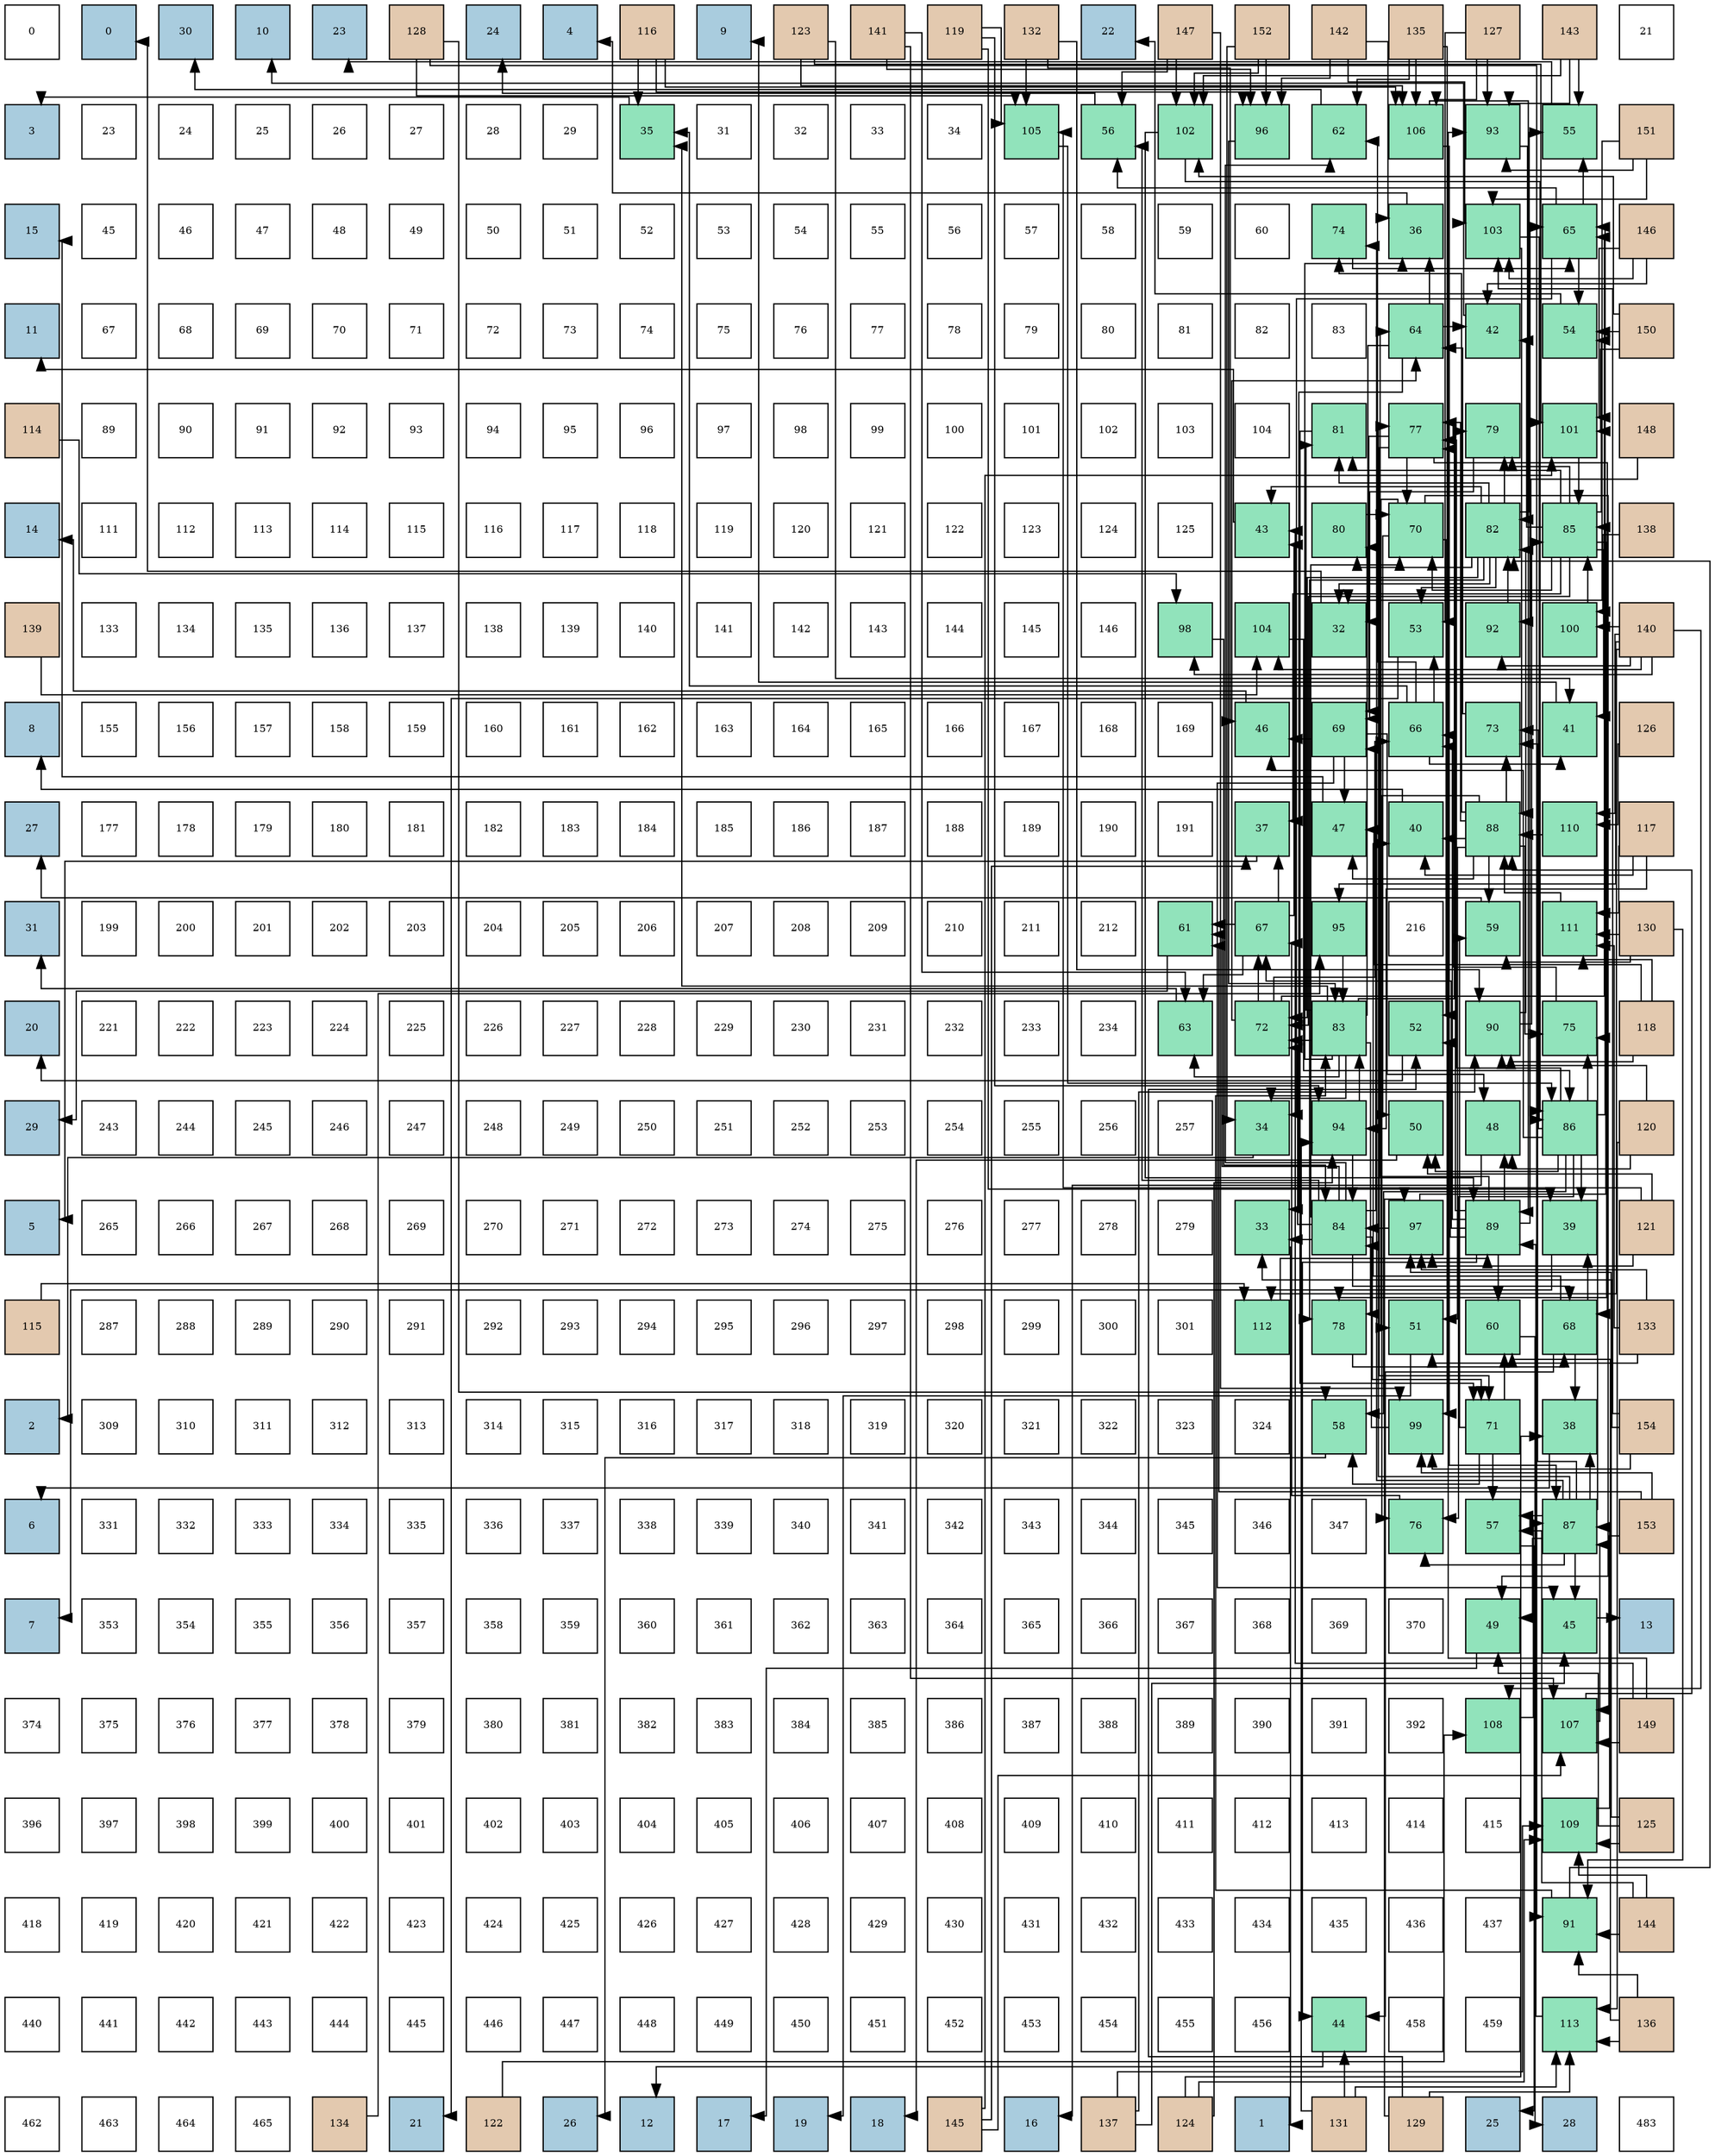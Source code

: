 digraph layout{
 rankdir=TB;
 splines=ortho;
 node [style=filled shape=square fixedsize=true width=0.6];
0[label="0", fontsize=8, fillcolor="#ffffff"];
1[label="0", fontsize=8, fillcolor="#a9ccde"];
2[label="30", fontsize=8, fillcolor="#a9ccde"];
3[label="10", fontsize=8, fillcolor="#a9ccde"];
4[label="23", fontsize=8, fillcolor="#a9ccde"];
5[label="128", fontsize=8, fillcolor="#e3c9af"];
6[label="24", fontsize=8, fillcolor="#a9ccde"];
7[label="4", fontsize=8, fillcolor="#a9ccde"];
8[label="116", fontsize=8, fillcolor="#e3c9af"];
9[label="9", fontsize=8, fillcolor="#a9ccde"];
10[label="123", fontsize=8, fillcolor="#e3c9af"];
11[label="141", fontsize=8, fillcolor="#e3c9af"];
12[label="119", fontsize=8, fillcolor="#e3c9af"];
13[label="132", fontsize=8, fillcolor="#e3c9af"];
14[label="22", fontsize=8, fillcolor="#a9ccde"];
15[label="147", fontsize=8, fillcolor="#e3c9af"];
16[label="152", fontsize=8, fillcolor="#e3c9af"];
17[label="142", fontsize=8, fillcolor="#e3c9af"];
18[label="135", fontsize=8, fillcolor="#e3c9af"];
19[label="127", fontsize=8, fillcolor="#e3c9af"];
20[label="143", fontsize=8, fillcolor="#e3c9af"];
21[label="21", fontsize=8, fillcolor="#ffffff"];
22[label="3", fontsize=8, fillcolor="#a9ccde"];
23[label="23", fontsize=8, fillcolor="#ffffff"];
24[label="24", fontsize=8, fillcolor="#ffffff"];
25[label="25", fontsize=8, fillcolor="#ffffff"];
26[label="26", fontsize=8, fillcolor="#ffffff"];
27[label="27", fontsize=8, fillcolor="#ffffff"];
28[label="28", fontsize=8, fillcolor="#ffffff"];
29[label="29", fontsize=8, fillcolor="#ffffff"];
30[label="35", fontsize=8, fillcolor="#91e3bb"];
31[label="31", fontsize=8, fillcolor="#ffffff"];
32[label="32", fontsize=8, fillcolor="#ffffff"];
33[label="33", fontsize=8, fillcolor="#ffffff"];
34[label="34", fontsize=8, fillcolor="#ffffff"];
35[label="105", fontsize=8, fillcolor="#91e3bb"];
36[label="56", fontsize=8, fillcolor="#91e3bb"];
37[label="102", fontsize=8, fillcolor="#91e3bb"];
38[label="96", fontsize=8, fillcolor="#91e3bb"];
39[label="62", fontsize=8, fillcolor="#91e3bb"];
40[label="106", fontsize=8, fillcolor="#91e3bb"];
41[label="93", fontsize=8, fillcolor="#91e3bb"];
42[label="55", fontsize=8, fillcolor="#91e3bb"];
43[label="151", fontsize=8, fillcolor="#e3c9af"];
44[label="15", fontsize=8, fillcolor="#a9ccde"];
45[label="45", fontsize=8, fillcolor="#ffffff"];
46[label="46", fontsize=8, fillcolor="#ffffff"];
47[label="47", fontsize=8, fillcolor="#ffffff"];
48[label="48", fontsize=8, fillcolor="#ffffff"];
49[label="49", fontsize=8, fillcolor="#ffffff"];
50[label="50", fontsize=8, fillcolor="#ffffff"];
51[label="51", fontsize=8, fillcolor="#ffffff"];
52[label="52", fontsize=8, fillcolor="#ffffff"];
53[label="53", fontsize=8, fillcolor="#ffffff"];
54[label="54", fontsize=8, fillcolor="#ffffff"];
55[label="55", fontsize=8, fillcolor="#ffffff"];
56[label="56", fontsize=8, fillcolor="#ffffff"];
57[label="57", fontsize=8, fillcolor="#ffffff"];
58[label="58", fontsize=8, fillcolor="#ffffff"];
59[label="59", fontsize=8, fillcolor="#ffffff"];
60[label="60", fontsize=8, fillcolor="#ffffff"];
61[label="74", fontsize=8, fillcolor="#91e3bb"];
62[label="36", fontsize=8, fillcolor="#91e3bb"];
63[label="103", fontsize=8, fillcolor="#91e3bb"];
64[label="65", fontsize=8, fillcolor="#91e3bb"];
65[label="146", fontsize=8, fillcolor="#e3c9af"];
66[label="11", fontsize=8, fillcolor="#a9ccde"];
67[label="67", fontsize=8, fillcolor="#ffffff"];
68[label="68", fontsize=8, fillcolor="#ffffff"];
69[label="69", fontsize=8, fillcolor="#ffffff"];
70[label="70", fontsize=8, fillcolor="#ffffff"];
71[label="71", fontsize=8, fillcolor="#ffffff"];
72[label="72", fontsize=8, fillcolor="#ffffff"];
73[label="73", fontsize=8, fillcolor="#ffffff"];
74[label="74", fontsize=8, fillcolor="#ffffff"];
75[label="75", fontsize=8, fillcolor="#ffffff"];
76[label="76", fontsize=8, fillcolor="#ffffff"];
77[label="77", fontsize=8, fillcolor="#ffffff"];
78[label="78", fontsize=8, fillcolor="#ffffff"];
79[label="79", fontsize=8, fillcolor="#ffffff"];
80[label="80", fontsize=8, fillcolor="#ffffff"];
81[label="81", fontsize=8, fillcolor="#ffffff"];
82[label="82", fontsize=8, fillcolor="#ffffff"];
83[label="83", fontsize=8, fillcolor="#ffffff"];
84[label="64", fontsize=8, fillcolor="#91e3bb"];
85[label="42", fontsize=8, fillcolor="#91e3bb"];
86[label="54", fontsize=8, fillcolor="#91e3bb"];
87[label="150", fontsize=8, fillcolor="#e3c9af"];
88[label="114", fontsize=8, fillcolor="#e3c9af"];
89[label="89", fontsize=8, fillcolor="#ffffff"];
90[label="90", fontsize=8, fillcolor="#ffffff"];
91[label="91", fontsize=8, fillcolor="#ffffff"];
92[label="92", fontsize=8, fillcolor="#ffffff"];
93[label="93", fontsize=8, fillcolor="#ffffff"];
94[label="94", fontsize=8, fillcolor="#ffffff"];
95[label="95", fontsize=8, fillcolor="#ffffff"];
96[label="96", fontsize=8, fillcolor="#ffffff"];
97[label="97", fontsize=8, fillcolor="#ffffff"];
98[label="98", fontsize=8, fillcolor="#ffffff"];
99[label="99", fontsize=8, fillcolor="#ffffff"];
100[label="100", fontsize=8, fillcolor="#ffffff"];
101[label="101", fontsize=8, fillcolor="#ffffff"];
102[label="102", fontsize=8, fillcolor="#ffffff"];
103[label="103", fontsize=8, fillcolor="#ffffff"];
104[label="104", fontsize=8, fillcolor="#ffffff"];
105[label="81", fontsize=8, fillcolor="#91e3bb"];
106[label="77", fontsize=8, fillcolor="#91e3bb"];
107[label="79", fontsize=8, fillcolor="#91e3bb"];
108[label="101", fontsize=8, fillcolor="#91e3bb"];
109[label="148", fontsize=8, fillcolor="#e3c9af"];
110[label="14", fontsize=8, fillcolor="#a9ccde"];
111[label="111", fontsize=8, fillcolor="#ffffff"];
112[label="112", fontsize=8, fillcolor="#ffffff"];
113[label="113", fontsize=8, fillcolor="#ffffff"];
114[label="114", fontsize=8, fillcolor="#ffffff"];
115[label="115", fontsize=8, fillcolor="#ffffff"];
116[label="116", fontsize=8, fillcolor="#ffffff"];
117[label="117", fontsize=8, fillcolor="#ffffff"];
118[label="118", fontsize=8, fillcolor="#ffffff"];
119[label="119", fontsize=8, fillcolor="#ffffff"];
120[label="120", fontsize=8, fillcolor="#ffffff"];
121[label="121", fontsize=8, fillcolor="#ffffff"];
122[label="122", fontsize=8, fillcolor="#ffffff"];
123[label="123", fontsize=8, fillcolor="#ffffff"];
124[label="124", fontsize=8, fillcolor="#ffffff"];
125[label="125", fontsize=8, fillcolor="#ffffff"];
126[label="43", fontsize=8, fillcolor="#91e3bb"];
127[label="80", fontsize=8, fillcolor="#91e3bb"];
128[label="70", fontsize=8, fillcolor="#91e3bb"];
129[label="82", fontsize=8, fillcolor="#91e3bb"];
130[label="85", fontsize=8, fillcolor="#91e3bb"];
131[label="138", fontsize=8, fillcolor="#e3c9af"];
132[label="139", fontsize=8, fillcolor="#e3c9af"];
133[label="133", fontsize=8, fillcolor="#ffffff"];
134[label="134", fontsize=8, fillcolor="#ffffff"];
135[label="135", fontsize=8, fillcolor="#ffffff"];
136[label="136", fontsize=8, fillcolor="#ffffff"];
137[label="137", fontsize=8, fillcolor="#ffffff"];
138[label="138", fontsize=8, fillcolor="#ffffff"];
139[label="139", fontsize=8, fillcolor="#ffffff"];
140[label="140", fontsize=8, fillcolor="#ffffff"];
141[label="141", fontsize=8, fillcolor="#ffffff"];
142[label="142", fontsize=8, fillcolor="#ffffff"];
143[label="143", fontsize=8, fillcolor="#ffffff"];
144[label="144", fontsize=8, fillcolor="#ffffff"];
145[label="145", fontsize=8, fillcolor="#ffffff"];
146[label="146", fontsize=8, fillcolor="#ffffff"];
147[label="98", fontsize=8, fillcolor="#91e3bb"];
148[label="104", fontsize=8, fillcolor="#91e3bb"];
149[label="32", fontsize=8, fillcolor="#91e3bb"];
150[label="53", fontsize=8, fillcolor="#91e3bb"];
151[label="92", fontsize=8, fillcolor="#91e3bb"];
152[label="100", fontsize=8, fillcolor="#91e3bb"];
153[label="140", fontsize=8, fillcolor="#e3c9af"];
154[label="8", fontsize=8, fillcolor="#a9ccde"];
155[label="155", fontsize=8, fillcolor="#ffffff"];
156[label="156", fontsize=8, fillcolor="#ffffff"];
157[label="157", fontsize=8, fillcolor="#ffffff"];
158[label="158", fontsize=8, fillcolor="#ffffff"];
159[label="159", fontsize=8, fillcolor="#ffffff"];
160[label="160", fontsize=8, fillcolor="#ffffff"];
161[label="161", fontsize=8, fillcolor="#ffffff"];
162[label="162", fontsize=8, fillcolor="#ffffff"];
163[label="163", fontsize=8, fillcolor="#ffffff"];
164[label="164", fontsize=8, fillcolor="#ffffff"];
165[label="165", fontsize=8, fillcolor="#ffffff"];
166[label="166", fontsize=8, fillcolor="#ffffff"];
167[label="167", fontsize=8, fillcolor="#ffffff"];
168[label="168", fontsize=8, fillcolor="#ffffff"];
169[label="169", fontsize=8, fillcolor="#ffffff"];
170[label="46", fontsize=8, fillcolor="#91e3bb"];
171[label="69", fontsize=8, fillcolor="#91e3bb"];
172[label="66", fontsize=8, fillcolor="#91e3bb"];
173[label="73", fontsize=8, fillcolor="#91e3bb"];
174[label="41", fontsize=8, fillcolor="#91e3bb"];
175[label="126", fontsize=8, fillcolor="#e3c9af"];
176[label="27", fontsize=8, fillcolor="#a9ccde"];
177[label="177", fontsize=8, fillcolor="#ffffff"];
178[label="178", fontsize=8, fillcolor="#ffffff"];
179[label="179", fontsize=8, fillcolor="#ffffff"];
180[label="180", fontsize=8, fillcolor="#ffffff"];
181[label="181", fontsize=8, fillcolor="#ffffff"];
182[label="182", fontsize=8, fillcolor="#ffffff"];
183[label="183", fontsize=8, fillcolor="#ffffff"];
184[label="184", fontsize=8, fillcolor="#ffffff"];
185[label="185", fontsize=8, fillcolor="#ffffff"];
186[label="186", fontsize=8, fillcolor="#ffffff"];
187[label="187", fontsize=8, fillcolor="#ffffff"];
188[label="188", fontsize=8, fillcolor="#ffffff"];
189[label="189", fontsize=8, fillcolor="#ffffff"];
190[label="190", fontsize=8, fillcolor="#ffffff"];
191[label="191", fontsize=8, fillcolor="#ffffff"];
192[label="37", fontsize=8, fillcolor="#91e3bb"];
193[label="47", fontsize=8, fillcolor="#91e3bb"];
194[label="40", fontsize=8, fillcolor="#91e3bb"];
195[label="88", fontsize=8, fillcolor="#91e3bb"];
196[label="110", fontsize=8, fillcolor="#91e3bb"];
197[label="117", fontsize=8, fillcolor="#e3c9af"];
198[label="31", fontsize=8, fillcolor="#a9ccde"];
199[label="199", fontsize=8, fillcolor="#ffffff"];
200[label="200", fontsize=8, fillcolor="#ffffff"];
201[label="201", fontsize=8, fillcolor="#ffffff"];
202[label="202", fontsize=8, fillcolor="#ffffff"];
203[label="203", fontsize=8, fillcolor="#ffffff"];
204[label="204", fontsize=8, fillcolor="#ffffff"];
205[label="205", fontsize=8, fillcolor="#ffffff"];
206[label="206", fontsize=8, fillcolor="#ffffff"];
207[label="207", fontsize=8, fillcolor="#ffffff"];
208[label="208", fontsize=8, fillcolor="#ffffff"];
209[label="209", fontsize=8, fillcolor="#ffffff"];
210[label="210", fontsize=8, fillcolor="#ffffff"];
211[label="211", fontsize=8, fillcolor="#ffffff"];
212[label="212", fontsize=8, fillcolor="#ffffff"];
213[label="61", fontsize=8, fillcolor="#91e3bb"];
214[label="67", fontsize=8, fillcolor="#91e3bb"];
215[label="95", fontsize=8, fillcolor="#91e3bb"];
216[label="216", fontsize=8, fillcolor="#ffffff"];
217[label="59", fontsize=8, fillcolor="#91e3bb"];
218[label="111", fontsize=8, fillcolor="#91e3bb"];
219[label="130", fontsize=8, fillcolor="#e3c9af"];
220[label="20", fontsize=8, fillcolor="#a9ccde"];
221[label="221", fontsize=8, fillcolor="#ffffff"];
222[label="222", fontsize=8, fillcolor="#ffffff"];
223[label="223", fontsize=8, fillcolor="#ffffff"];
224[label="224", fontsize=8, fillcolor="#ffffff"];
225[label="225", fontsize=8, fillcolor="#ffffff"];
226[label="226", fontsize=8, fillcolor="#ffffff"];
227[label="227", fontsize=8, fillcolor="#ffffff"];
228[label="228", fontsize=8, fillcolor="#ffffff"];
229[label="229", fontsize=8, fillcolor="#ffffff"];
230[label="230", fontsize=8, fillcolor="#ffffff"];
231[label="231", fontsize=8, fillcolor="#ffffff"];
232[label="232", fontsize=8, fillcolor="#ffffff"];
233[label="233", fontsize=8, fillcolor="#ffffff"];
234[label="234", fontsize=8, fillcolor="#ffffff"];
235[label="63", fontsize=8, fillcolor="#91e3bb"];
236[label="72", fontsize=8, fillcolor="#91e3bb"];
237[label="83", fontsize=8, fillcolor="#91e3bb"];
238[label="52", fontsize=8, fillcolor="#91e3bb"];
239[label="90", fontsize=8, fillcolor="#91e3bb"];
240[label="75", fontsize=8, fillcolor="#91e3bb"];
241[label="118", fontsize=8, fillcolor="#e3c9af"];
242[label="29", fontsize=8, fillcolor="#a9ccde"];
243[label="243", fontsize=8, fillcolor="#ffffff"];
244[label="244", fontsize=8, fillcolor="#ffffff"];
245[label="245", fontsize=8, fillcolor="#ffffff"];
246[label="246", fontsize=8, fillcolor="#ffffff"];
247[label="247", fontsize=8, fillcolor="#ffffff"];
248[label="248", fontsize=8, fillcolor="#ffffff"];
249[label="249", fontsize=8, fillcolor="#ffffff"];
250[label="250", fontsize=8, fillcolor="#ffffff"];
251[label="251", fontsize=8, fillcolor="#ffffff"];
252[label="252", fontsize=8, fillcolor="#ffffff"];
253[label="253", fontsize=8, fillcolor="#ffffff"];
254[label="254", fontsize=8, fillcolor="#ffffff"];
255[label="255", fontsize=8, fillcolor="#ffffff"];
256[label="256", fontsize=8, fillcolor="#ffffff"];
257[label="257", fontsize=8, fillcolor="#ffffff"];
258[label="34", fontsize=8, fillcolor="#91e3bb"];
259[label="94", fontsize=8, fillcolor="#91e3bb"];
260[label="50", fontsize=8, fillcolor="#91e3bb"];
261[label="48", fontsize=8, fillcolor="#91e3bb"];
262[label="86", fontsize=8, fillcolor="#91e3bb"];
263[label="120", fontsize=8, fillcolor="#e3c9af"];
264[label="5", fontsize=8, fillcolor="#a9ccde"];
265[label="265", fontsize=8, fillcolor="#ffffff"];
266[label="266", fontsize=8, fillcolor="#ffffff"];
267[label="267", fontsize=8, fillcolor="#ffffff"];
268[label="268", fontsize=8, fillcolor="#ffffff"];
269[label="269", fontsize=8, fillcolor="#ffffff"];
270[label="270", fontsize=8, fillcolor="#ffffff"];
271[label="271", fontsize=8, fillcolor="#ffffff"];
272[label="272", fontsize=8, fillcolor="#ffffff"];
273[label="273", fontsize=8, fillcolor="#ffffff"];
274[label="274", fontsize=8, fillcolor="#ffffff"];
275[label="275", fontsize=8, fillcolor="#ffffff"];
276[label="276", fontsize=8, fillcolor="#ffffff"];
277[label="277", fontsize=8, fillcolor="#ffffff"];
278[label="278", fontsize=8, fillcolor="#ffffff"];
279[label="279", fontsize=8, fillcolor="#ffffff"];
280[label="33", fontsize=8, fillcolor="#91e3bb"];
281[label="84", fontsize=8, fillcolor="#91e3bb"];
282[label="97", fontsize=8, fillcolor="#91e3bb"];
283[label="89", fontsize=8, fillcolor="#91e3bb"];
284[label="39", fontsize=8, fillcolor="#91e3bb"];
285[label="121", fontsize=8, fillcolor="#e3c9af"];
286[label="115", fontsize=8, fillcolor="#e3c9af"];
287[label="287", fontsize=8, fillcolor="#ffffff"];
288[label="288", fontsize=8, fillcolor="#ffffff"];
289[label="289", fontsize=8, fillcolor="#ffffff"];
290[label="290", fontsize=8, fillcolor="#ffffff"];
291[label="291", fontsize=8, fillcolor="#ffffff"];
292[label="292", fontsize=8, fillcolor="#ffffff"];
293[label="293", fontsize=8, fillcolor="#ffffff"];
294[label="294", fontsize=8, fillcolor="#ffffff"];
295[label="295", fontsize=8, fillcolor="#ffffff"];
296[label="296", fontsize=8, fillcolor="#ffffff"];
297[label="297", fontsize=8, fillcolor="#ffffff"];
298[label="298", fontsize=8, fillcolor="#ffffff"];
299[label="299", fontsize=8, fillcolor="#ffffff"];
300[label="300", fontsize=8, fillcolor="#ffffff"];
301[label="301", fontsize=8, fillcolor="#ffffff"];
302[label="112", fontsize=8, fillcolor="#91e3bb"];
303[label="78", fontsize=8, fillcolor="#91e3bb"];
304[label="51", fontsize=8, fillcolor="#91e3bb"];
305[label="60", fontsize=8, fillcolor="#91e3bb"];
306[label="68", fontsize=8, fillcolor="#91e3bb"];
307[label="133", fontsize=8, fillcolor="#e3c9af"];
308[label="2", fontsize=8, fillcolor="#a9ccde"];
309[label="309", fontsize=8, fillcolor="#ffffff"];
310[label="310", fontsize=8, fillcolor="#ffffff"];
311[label="311", fontsize=8, fillcolor="#ffffff"];
312[label="312", fontsize=8, fillcolor="#ffffff"];
313[label="313", fontsize=8, fillcolor="#ffffff"];
314[label="314", fontsize=8, fillcolor="#ffffff"];
315[label="315", fontsize=8, fillcolor="#ffffff"];
316[label="316", fontsize=8, fillcolor="#ffffff"];
317[label="317", fontsize=8, fillcolor="#ffffff"];
318[label="318", fontsize=8, fillcolor="#ffffff"];
319[label="319", fontsize=8, fillcolor="#ffffff"];
320[label="320", fontsize=8, fillcolor="#ffffff"];
321[label="321", fontsize=8, fillcolor="#ffffff"];
322[label="322", fontsize=8, fillcolor="#ffffff"];
323[label="323", fontsize=8, fillcolor="#ffffff"];
324[label="324", fontsize=8, fillcolor="#ffffff"];
325[label="58", fontsize=8, fillcolor="#91e3bb"];
326[label="99", fontsize=8, fillcolor="#91e3bb"];
327[label="71", fontsize=8, fillcolor="#91e3bb"];
328[label="38", fontsize=8, fillcolor="#91e3bb"];
329[label="154", fontsize=8, fillcolor="#e3c9af"];
330[label="6", fontsize=8, fillcolor="#a9ccde"];
331[label="331", fontsize=8, fillcolor="#ffffff"];
332[label="332", fontsize=8, fillcolor="#ffffff"];
333[label="333", fontsize=8, fillcolor="#ffffff"];
334[label="334", fontsize=8, fillcolor="#ffffff"];
335[label="335", fontsize=8, fillcolor="#ffffff"];
336[label="336", fontsize=8, fillcolor="#ffffff"];
337[label="337", fontsize=8, fillcolor="#ffffff"];
338[label="338", fontsize=8, fillcolor="#ffffff"];
339[label="339", fontsize=8, fillcolor="#ffffff"];
340[label="340", fontsize=8, fillcolor="#ffffff"];
341[label="341", fontsize=8, fillcolor="#ffffff"];
342[label="342", fontsize=8, fillcolor="#ffffff"];
343[label="343", fontsize=8, fillcolor="#ffffff"];
344[label="344", fontsize=8, fillcolor="#ffffff"];
345[label="345", fontsize=8, fillcolor="#ffffff"];
346[label="346", fontsize=8, fillcolor="#ffffff"];
347[label="347", fontsize=8, fillcolor="#ffffff"];
348[label="76", fontsize=8, fillcolor="#91e3bb"];
349[label="57", fontsize=8, fillcolor="#91e3bb"];
350[label="87", fontsize=8, fillcolor="#91e3bb"];
351[label="153", fontsize=8, fillcolor="#e3c9af"];
352[label="7", fontsize=8, fillcolor="#a9ccde"];
353[label="353", fontsize=8, fillcolor="#ffffff"];
354[label="354", fontsize=8, fillcolor="#ffffff"];
355[label="355", fontsize=8, fillcolor="#ffffff"];
356[label="356", fontsize=8, fillcolor="#ffffff"];
357[label="357", fontsize=8, fillcolor="#ffffff"];
358[label="358", fontsize=8, fillcolor="#ffffff"];
359[label="359", fontsize=8, fillcolor="#ffffff"];
360[label="360", fontsize=8, fillcolor="#ffffff"];
361[label="361", fontsize=8, fillcolor="#ffffff"];
362[label="362", fontsize=8, fillcolor="#ffffff"];
363[label="363", fontsize=8, fillcolor="#ffffff"];
364[label="364", fontsize=8, fillcolor="#ffffff"];
365[label="365", fontsize=8, fillcolor="#ffffff"];
366[label="366", fontsize=8, fillcolor="#ffffff"];
367[label="367", fontsize=8, fillcolor="#ffffff"];
368[label="368", fontsize=8, fillcolor="#ffffff"];
369[label="369", fontsize=8, fillcolor="#ffffff"];
370[label="370", fontsize=8, fillcolor="#ffffff"];
371[label="49", fontsize=8, fillcolor="#91e3bb"];
372[label="45", fontsize=8, fillcolor="#91e3bb"];
373[label="13", fontsize=8, fillcolor="#a9ccde"];
374[label="374", fontsize=8, fillcolor="#ffffff"];
375[label="375", fontsize=8, fillcolor="#ffffff"];
376[label="376", fontsize=8, fillcolor="#ffffff"];
377[label="377", fontsize=8, fillcolor="#ffffff"];
378[label="378", fontsize=8, fillcolor="#ffffff"];
379[label="379", fontsize=8, fillcolor="#ffffff"];
380[label="380", fontsize=8, fillcolor="#ffffff"];
381[label="381", fontsize=8, fillcolor="#ffffff"];
382[label="382", fontsize=8, fillcolor="#ffffff"];
383[label="383", fontsize=8, fillcolor="#ffffff"];
384[label="384", fontsize=8, fillcolor="#ffffff"];
385[label="385", fontsize=8, fillcolor="#ffffff"];
386[label="386", fontsize=8, fillcolor="#ffffff"];
387[label="387", fontsize=8, fillcolor="#ffffff"];
388[label="388", fontsize=8, fillcolor="#ffffff"];
389[label="389", fontsize=8, fillcolor="#ffffff"];
390[label="390", fontsize=8, fillcolor="#ffffff"];
391[label="391", fontsize=8, fillcolor="#ffffff"];
392[label="392", fontsize=8, fillcolor="#ffffff"];
393[label="108", fontsize=8, fillcolor="#91e3bb"];
394[label="107", fontsize=8, fillcolor="#91e3bb"];
395[label="149", fontsize=8, fillcolor="#e3c9af"];
396[label="396", fontsize=8, fillcolor="#ffffff"];
397[label="397", fontsize=8, fillcolor="#ffffff"];
398[label="398", fontsize=8, fillcolor="#ffffff"];
399[label="399", fontsize=8, fillcolor="#ffffff"];
400[label="400", fontsize=8, fillcolor="#ffffff"];
401[label="401", fontsize=8, fillcolor="#ffffff"];
402[label="402", fontsize=8, fillcolor="#ffffff"];
403[label="403", fontsize=8, fillcolor="#ffffff"];
404[label="404", fontsize=8, fillcolor="#ffffff"];
405[label="405", fontsize=8, fillcolor="#ffffff"];
406[label="406", fontsize=8, fillcolor="#ffffff"];
407[label="407", fontsize=8, fillcolor="#ffffff"];
408[label="408", fontsize=8, fillcolor="#ffffff"];
409[label="409", fontsize=8, fillcolor="#ffffff"];
410[label="410", fontsize=8, fillcolor="#ffffff"];
411[label="411", fontsize=8, fillcolor="#ffffff"];
412[label="412", fontsize=8, fillcolor="#ffffff"];
413[label="413", fontsize=8, fillcolor="#ffffff"];
414[label="414", fontsize=8, fillcolor="#ffffff"];
415[label="415", fontsize=8, fillcolor="#ffffff"];
416[label="109", fontsize=8, fillcolor="#91e3bb"];
417[label="125", fontsize=8, fillcolor="#e3c9af"];
418[label="418", fontsize=8, fillcolor="#ffffff"];
419[label="419", fontsize=8, fillcolor="#ffffff"];
420[label="420", fontsize=8, fillcolor="#ffffff"];
421[label="421", fontsize=8, fillcolor="#ffffff"];
422[label="422", fontsize=8, fillcolor="#ffffff"];
423[label="423", fontsize=8, fillcolor="#ffffff"];
424[label="424", fontsize=8, fillcolor="#ffffff"];
425[label="425", fontsize=8, fillcolor="#ffffff"];
426[label="426", fontsize=8, fillcolor="#ffffff"];
427[label="427", fontsize=8, fillcolor="#ffffff"];
428[label="428", fontsize=8, fillcolor="#ffffff"];
429[label="429", fontsize=8, fillcolor="#ffffff"];
430[label="430", fontsize=8, fillcolor="#ffffff"];
431[label="431", fontsize=8, fillcolor="#ffffff"];
432[label="432", fontsize=8, fillcolor="#ffffff"];
433[label="433", fontsize=8, fillcolor="#ffffff"];
434[label="434", fontsize=8, fillcolor="#ffffff"];
435[label="435", fontsize=8, fillcolor="#ffffff"];
436[label="436", fontsize=8, fillcolor="#ffffff"];
437[label="437", fontsize=8, fillcolor="#ffffff"];
438[label="91", fontsize=8, fillcolor="#91e3bb"];
439[label="144", fontsize=8, fillcolor="#e3c9af"];
440[label="440", fontsize=8, fillcolor="#ffffff"];
441[label="441", fontsize=8, fillcolor="#ffffff"];
442[label="442", fontsize=8, fillcolor="#ffffff"];
443[label="443", fontsize=8, fillcolor="#ffffff"];
444[label="444", fontsize=8, fillcolor="#ffffff"];
445[label="445", fontsize=8, fillcolor="#ffffff"];
446[label="446", fontsize=8, fillcolor="#ffffff"];
447[label="447", fontsize=8, fillcolor="#ffffff"];
448[label="448", fontsize=8, fillcolor="#ffffff"];
449[label="449", fontsize=8, fillcolor="#ffffff"];
450[label="450", fontsize=8, fillcolor="#ffffff"];
451[label="451", fontsize=8, fillcolor="#ffffff"];
452[label="452", fontsize=8, fillcolor="#ffffff"];
453[label="453", fontsize=8, fillcolor="#ffffff"];
454[label="454", fontsize=8, fillcolor="#ffffff"];
455[label="455", fontsize=8, fillcolor="#ffffff"];
456[label="456", fontsize=8, fillcolor="#ffffff"];
457[label="44", fontsize=8, fillcolor="#91e3bb"];
458[label="458", fontsize=8, fillcolor="#ffffff"];
459[label="459", fontsize=8, fillcolor="#ffffff"];
460[label="113", fontsize=8, fillcolor="#91e3bb"];
461[label="136", fontsize=8, fillcolor="#e3c9af"];
462[label="462", fontsize=8, fillcolor="#ffffff"];
463[label="463", fontsize=8, fillcolor="#ffffff"];
464[label="464", fontsize=8, fillcolor="#ffffff"];
465[label="465", fontsize=8, fillcolor="#ffffff"];
466[label="134", fontsize=8, fillcolor="#e3c9af"];
467[label="21", fontsize=8, fillcolor="#a9ccde"];
468[label="122", fontsize=8, fillcolor="#e3c9af"];
469[label="26", fontsize=8, fillcolor="#a9ccde"];
470[label="12", fontsize=8, fillcolor="#a9ccde"];
471[label="17", fontsize=8, fillcolor="#a9ccde"];
472[label="19", fontsize=8, fillcolor="#a9ccde"];
473[label="18", fontsize=8, fillcolor="#a9ccde"];
474[label="145", fontsize=8, fillcolor="#e3c9af"];
475[label="16", fontsize=8, fillcolor="#a9ccde"];
476[label="137", fontsize=8, fillcolor="#e3c9af"];
477[label="124", fontsize=8, fillcolor="#e3c9af"];
478[label="1", fontsize=8, fillcolor="#a9ccde"];
479[label="131", fontsize=8, fillcolor="#e3c9af"];
480[label="129", fontsize=8, fillcolor="#e3c9af"];
481[label="25", fontsize=8, fillcolor="#a9ccde"];
482[label="28", fontsize=8, fillcolor="#a9ccde"];
483[label="483", fontsize=8, fillcolor="#ffffff"];
edge [constraint=false, style=vis];149 -> 1;
280 -> 478;
258 -> 308;
30 -> 22;
62 -> 7;
192 -> 264;
328 -> 330;
284 -> 352;
194 -> 154;
174 -> 9;
85 -> 3;
126 -> 66;
457 -> 470;
372 -> 373;
170 -> 110;
193 -> 44;
261 -> 475;
371 -> 471;
260 -> 473;
304 -> 472;
238 -> 220;
150 -> 467;
86 -> 14;
42 -> 4;
36 -> 6;
349 -> 481;
325 -> 469;
217 -> 176;
305 -> 482;
213 -> 242;
39 -> 2;
235 -> 198;
84 -> 149;
84 -> 280;
84 -> 62;
84 -> 85;
64 -> 258;
64 -> 86;
64 -> 42;
64 -> 36;
172 -> 30;
172 -> 174;
172 -> 150;
172 -> 39;
214 -> 192;
214 -> 126;
214 -> 213;
214 -> 235;
306 -> 328;
306 -> 284;
306 -> 194;
306 -> 457;
171 -> 372;
171 -> 170;
171 -> 193;
171 -> 261;
128 -> 371;
128 -> 260;
128 -> 304;
128 -> 238;
327 -> 349;
327 -> 325;
327 -> 217;
327 -> 305;
236 -> 84;
236 -> 64;
236 -> 172;
236 -> 214;
173 -> 84;
61 -> 64;
240 -> 172;
348 -> 214;
106 -> 306;
106 -> 171;
106 -> 128;
106 -> 327;
303 -> 306;
107 -> 171;
127 -> 128;
105 -> 327;
129 -> 149;
129 -> 126;
129 -> 150;
129 -> 42;
129 -> 236;
129 -> 303;
129 -> 107;
129 -> 127;
129 -> 105;
237 -> 258;
237 -> 30;
237 -> 62;
237 -> 235;
237 -> 236;
237 -> 303;
237 -> 107;
237 -> 127;
237 -> 105;
281 -> 280;
281 -> 36;
281 -> 213;
281 -> 39;
281 -> 306;
281 -> 171;
281 -> 128;
281 -> 327;
281 -> 236;
130 -> 192;
130 -> 174;
130 -> 85;
130 -> 86;
130 -> 128;
130 -> 236;
130 -> 303;
130 -> 107;
130 -> 105;
262 -> 284;
262 -> 170;
262 -> 260;
262 -> 325;
262 -> 64;
262 -> 173;
262 -> 240;
262 -> 348;
262 -> 106;
350 -> 328;
350 -> 372;
350 -> 371;
350 -> 349;
350 -> 173;
350 -> 61;
350 -> 240;
350 -> 348;
350 -> 106;
195 -> 194;
195 -> 193;
195 -> 304;
195 -> 217;
195 -> 173;
195 -> 61;
195 -> 240;
195 -> 348;
195 -> 106;
283 -> 457;
283 -> 261;
283 -> 238;
283 -> 305;
283 -> 84;
283 -> 64;
283 -> 172;
283 -> 214;
283 -> 106;
239 -> 129;
239 -> 130;
438 -> 129;
438 -> 237;
151 -> 129;
41 -> 129;
259 -> 237;
259 -> 281;
215 -> 237;
38 -> 237;
282 -> 281;
282 -> 130;
147 -> 281;
326 -> 281;
152 -> 130;
108 -> 130;
37 -> 262;
37 -> 283;
63 -> 262;
63 -> 195;
148 -> 262;
35 -> 262;
40 -> 350;
40 -> 283;
394 -> 350;
394 -> 195;
393 -> 350;
416 -> 350;
196 -> 195;
218 -> 195;
302 -> 283;
460 -> 283;
88 -> 147;
286 -> 302;
8 -> 30;
8 -> 38;
8 -> 40;
197 -> 194;
197 -> 259;
197 -> 218;
241 -> 193;
241 -> 239;
241 -> 218;
12 -> 284;
12 -> 259;
12 -> 35;
263 -> 261;
263 -> 239;
263 -> 460;
285 -> 260;
285 -> 282;
285 -> 35;
468 -> 393;
10 -> 174;
10 -> 108;
10 -> 40;
477 -> 328;
477 -> 259;
477 -> 416;
417 -> 371;
417 -> 282;
417 -> 416;
175 -> 196;
19 -> 150;
19 -> 41;
19 -> 40;
5 -> 325;
5 -> 438;
5 -> 35;
480 -> 238;
480 -> 282;
480 -> 460;
219 -> 217;
219 -> 438;
219 -> 218;
479 -> 457;
479 -> 259;
479 -> 460;
13 -> 170;
13 -> 239;
13 -> 35;
307 -> 304;
307 -> 282;
307 -> 218;
466 -> 215;
18 -> 39;
18 -> 326;
18 -> 40;
461 -> 305;
461 -> 438;
461 -> 460;
476 -> 372;
476 -> 239;
476 -> 416;
131 -> 152;
132 -> 148;
153 -> 151;
153 -> 215;
153 -> 147;
153 -> 152;
153 -> 148;
153 -> 393;
153 -> 196;
153 -> 302;
11 -> 235;
11 -> 38;
11 -> 394;
17 -> 62;
17 -> 38;
17 -> 63;
20 -> 42;
20 -> 41;
20 -> 37;
439 -> 349;
439 -> 438;
439 -> 416;
474 -> 192;
474 -> 108;
474 -> 394;
65 -> 85;
65 -> 108;
65 -> 63;
15 -> 36;
15 -> 326;
15 -> 37;
109 -> 151;
395 -> 126;
395 -> 41;
395 -> 394;
87 -> 86;
87 -> 108;
87 -> 37;
43 -> 149;
43 -> 41;
43 -> 63;
16 -> 258;
16 -> 38;
16 -> 37;
351 -> 213;
351 -> 326;
351 -> 394;
329 -> 280;
329 -> 326;
329 -> 63;
edge [constraint=true, style=invis];
0 -> 22 -> 44 -> 66 -> 88 -> 110 -> 132 -> 154 -> 176 -> 198 -> 220 -> 242 -> 264 -> 286 -> 308 -> 330 -> 352 -> 374 -> 396 -> 418 -> 440 -> 462;
1 -> 23 -> 45 -> 67 -> 89 -> 111 -> 133 -> 155 -> 177 -> 199 -> 221 -> 243 -> 265 -> 287 -> 309 -> 331 -> 353 -> 375 -> 397 -> 419 -> 441 -> 463;
2 -> 24 -> 46 -> 68 -> 90 -> 112 -> 134 -> 156 -> 178 -> 200 -> 222 -> 244 -> 266 -> 288 -> 310 -> 332 -> 354 -> 376 -> 398 -> 420 -> 442 -> 464;
3 -> 25 -> 47 -> 69 -> 91 -> 113 -> 135 -> 157 -> 179 -> 201 -> 223 -> 245 -> 267 -> 289 -> 311 -> 333 -> 355 -> 377 -> 399 -> 421 -> 443 -> 465;
4 -> 26 -> 48 -> 70 -> 92 -> 114 -> 136 -> 158 -> 180 -> 202 -> 224 -> 246 -> 268 -> 290 -> 312 -> 334 -> 356 -> 378 -> 400 -> 422 -> 444 -> 466;
5 -> 27 -> 49 -> 71 -> 93 -> 115 -> 137 -> 159 -> 181 -> 203 -> 225 -> 247 -> 269 -> 291 -> 313 -> 335 -> 357 -> 379 -> 401 -> 423 -> 445 -> 467;
6 -> 28 -> 50 -> 72 -> 94 -> 116 -> 138 -> 160 -> 182 -> 204 -> 226 -> 248 -> 270 -> 292 -> 314 -> 336 -> 358 -> 380 -> 402 -> 424 -> 446 -> 468;
7 -> 29 -> 51 -> 73 -> 95 -> 117 -> 139 -> 161 -> 183 -> 205 -> 227 -> 249 -> 271 -> 293 -> 315 -> 337 -> 359 -> 381 -> 403 -> 425 -> 447 -> 469;
8 -> 30 -> 52 -> 74 -> 96 -> 118 -> 140 -> 162 -> 184 -> 206 -> 228 -> 250 -> 272 -> 294 -> 316 -> 338 -> 360 -> 382 -> 404 -> 426 -> 448 -> 470;
9 -> 31 -> 53 -> 75 -> 97 -> 119 -> 141 -> 163 -> 185 -> 207 -> 229 -> 251 -> 273 -> 295 -> 317 -> 339 -> 361 -> 383 -> 405 -> 427 -> 449 -> 471;
10 -> 32 -> 54 -> 76 -> 98 -> 120 -> 142 -> 164 -> 186 -> 208 -> 230 -> 252 -> 274 -> 296 -> 318 -> 340 -> 362 -> 384 -> 406 -> 428 -> 450 -> 472;
11 -> 33 -> 55 -> 77 -> 99 -> 121 -> 143 -> 165 -> 187 -> 209 -> 231 -> 253 -> 275 -> 297 -> 319 -> 341 -> 363 -> 385 -> 407 -> 429 -> 451 -> 473;
12 -> 34 -> 56 -> 78 -> 100 -> 122 -> 144 -> 166 -> 188 -> 210 -> 232 -> 254 -> 276 -> 298 -> 320 -> 342 -> 364 -> 386 -> 408 -> 430 -> 452 -> 474;
13 -> 35 -> 57 -> 79 -> 101 -> 123 -> 145 -> 167 -> 189 -> 211 -> 233 -> 255 -> 277 -> 299 -> 321 -> 343 -> 365 -> 387 -> 409 -> 431 -> 453 -> 475;
14 -> 36 -> 58 -> 80 -> 102 -> 124 -> 146 -> 168 -> 190 -> 212 -> 234 -> 256 -> 278 -> 300 -> 322 -> 344 -> 366 -> 388 -> 410 -> 432 -> 454 -> 476;
15 -> 37 -> 59 -> 81 -> 103 -> 125 -> 147 -> 169 -> 191 -> 213 -> 235 -> 257 -> 279 -> 301 -> 323 -> 345 -> 367 -> 389 -> 411 -> 433 -> 455 -> 477;
16 -> 38 -> 60 -> 82 -> 104 -> 126 -> 148 -> 170 -> 192 -> 214 -> 236 -> 258 -> 280 -> 302 -> 324 -> 346 -> 368 -> 390 -> 412 -> 434 -> 456 -> 478;
17 -> 39 -> 61 -> 83 -> 105 -> 127 -> 149 -> 171 -> 193 -> 215 -> 237 -> 259 -> 281 -> 303 -> 325 -> 347 -> 369 -> 391 -> 413 -> 435 -> 457 -> 479;
18 -> 40 -> 62 -> 84 -> 106 -> 128 -> 150 -> 172 -> 194 -> 216 -> 238 -> 260 -> 282 -> 304 -> 326 -> 348 -> 370 -> 392 -> 414 -> 436 -> 458 -> 480;
19 -> 41 -> 63 -> 85 -> 107 -> 129 -> 151 -> 173 -> 195 -> 217 -> 239 -> 261 -> 283 -> 305 -> 327 -> 349 -> 371 -> 393 -> 415 -> 437 -> 459 -> 481;
20 -> 42 -> 64 -> 86 -> 108 -> 130 -> 152 -> 174 -> 196 -> 218 -> 240 -> 262 -> 284 -> 306 -> 328 -> 350 -> 372 -> 394 -> 416 -> 438 -> 460 -> 482;
21 -> 43 -> 65 -> 87 -> 109 -> 131 -> 153 -> 175 -> 197 -> 219 -> 241 -> 263 -> 285 -> 307 -> 329 -> 351 -> 373 -> 395 -> 417 -> 439 -> 461 -> 483;
rank = same {0 -> 1 -> 2 -> 3 -> 4 -> 5 -> 6 -> 7 -> 8 -> 9 -> 10 -> 11 -> 12 -> 13 -> 14 -> 15 -> 16 -> 17 -> 18 -> 19 -> 20 -> 21};
rank = same {22 -> 23 -> 24 -> 25 -> 26 -> 27 -> 28 -> 29 -> 30 -> 31 -> 32 -> 33 -> 34 -> 35 -> 36 -> 37 -> 38 -> 39 -> 40 -> 41 -> 42 -> 43};
rank = same {44 -> 45 -> 46 -> 47 -> 48 -> 49 -> 50 -> 51 -> 52 -> 53 -> 54 -> 55 -> 56 -> 57 -> 58 -> 59 -> 60 -> 61 -> 62 -> 63 -> 64 -> 65};
rank = same {66 -> 67 -> 68 -> 69 -> 70 -> 71 -> 72 -> 73 -> 74 -> 75 -> 76 -> 77 -> 78 -> 79 -> 80 -> 81 -> 82 -> 83 -> 84 -> 85 -> 86 -> 87};
rank = same {88 -> 89 -> 90 -> 91 -> 92 -> 93 -> 94 -> 95 -> 96 -> 97 -> 98 -> 99 -> 100 -> 101 -> 102 -> 103 -> 104 -> 105 -> 106 -> 107 -> 108 -> 109};
rank = same {110 -> 111 -> 112 -> 113 -> 114 -> 115 -> 116 -> 117 -> 118 -> 119 -> 120 -> 121 -> 122 -> 123 -> 124 -> 125 -> 126 -> 127 -> 128 -> 129 -> 130 -> 131};
rank = same {132 -> 133 -> 134 -> 135 -> 136 -> 137 -> 138 -> 139 -> 140 -> 141 -> 142 -> 143 -> 144 -> 145 -> 146 -> 147 -> 148 -> 149 -> 150 -> 151 -> 152 -> 153};
rank = same {154 -> 155 -> 156 -> 157 -> 158 -> 159 -> 160 -> 161 -> 162 -> 163 -> 164 -> 165 -> 166 -> 167 -> 168 -> 169 -> 170 -> 171 -> 172 -> 173 -> 174 -> 175};
rank = same {176 -> 177 -> 178 -> 179 -> 180 -> 181 -> 182 -> 183 -> 184 -> 185 -> 186 -> 187 -> 188 -> 189 -> 190 -> 191 -> 192 -> 193 -> 194 -> 195 -> 196 -> 197};
rank = same {198 -> 199 -> 200 -> 201 -> 202 -> 203 -> 204 -> 205 -> 206 -> 207 -> 208 -> 209 -> 210 -> 211 -> 212 -> 213 -> 214 -> 215 -> 216 -> 217 -> 218 -> 219};
rank = same {220 -> 221 -> 222 -> 223 -> 224 -> 225 -> 226 -> 227 -> 228 -> 229 -> 230 -> 231 -> 232 -> 233 -> 234 -> 235 -> 236 -> 237 -> 238 -> 239 -> 240 -> 241};
rank = same {242 -> 243 -> 244 -> 245 -> 246 -> 247 -> 248 -> 249 -> 250 -> 251 -> 252 -> 253 -> 254 -> 255 -> 256 -> 257 -> 258 -> 259 -> 260 -> 261 -> 262 -> 263};
rank = same {264 -> 265 -> 266 -> 267 -> 268 -> 269 -> 270 -> 271 -> 272 -> 273 -> 274 -> 275 -> 276 -> 277 -> 278 -> 279 -> 280 -> 281 -> 282 -> 283 -> 284 -> 285};
rank = same {286 -> 287 -> 288 -> 289 -> 290 -> 291 -> 292 -> 293 -> 294 -> 295 -> 296 -> 297 -> 298 -> 299 -> 300 -> 301 -> 302 -> 303 -> 304 -> 305 -> 306 -> 307};
rank = same {308 -> 309 -> 310 -> 311 -> 312 -> 313 -> 314 -> 315 -> 316 -> 317 -> 318 -> 319 -> 320 -> 321 -> 322 -> 323 -> 324 -> 325 -> 326 -> 327 -> 328 -> 329};
rank = same {330 -> 331 -> 332 -> 333 -> 334 -> 335 -> 336 -> 337 -> 338 -> 339 -> 340 -> 341 -> 342 -> 343 -> 344 -> 345 -> 346 -> 347 -> 348 -> 349 -> 350 -> 351};
rank = same {352 -> 353 -> 354 -> 355 -> 356 -> 357 -> 358 -> 359 -> 360 -> 361 -> 362 -> 363 -> 364 -> 365 -> 366 -> 367 -> 368 -> 369 -> 370 -> 371 -> 372 -> 373};
rank = same {374 -> 375 -> 376 -> 377 -> 378 -> 379 -> 380 -> 381 -> 382 -> 383 -> 384 -> 385 -> 386 -> 387 -> 388 -> 389 -> 390 -> 391 -> 392 -> 393 -> 394 -> 395};
rank = same {396 -> 397 -> 398 -> 399 -> 400 -> 401 -> 402 -> 403 -> 404 -> 405 -> 406 -> 407 -> 408 -> 409 -> 410 -> 411 -> 412 -> 413 -> 414 -> 415 -> 416 -> 417};
rank = same {418 -> 419 -> 420 -> 421 -> 422 -> 423 -> 424 -> 425 -> 426 -> 427 -> 428 -> 429 -> 430 -> 431 -> 432 -> 433 -> 434 -> 435 -> 436 -> 437 -> 438 -> 439};
rank = same {440 -> 441 -> 442 -> 443 -> 444 -> 445 -> 446 -> 447 -> 448 -> 449 -> 450 -> 451 -> 452 -> 453 -> 454 -> 455 -> 456 -> 457 -> 458 -> 459 -> 460 -> 461};
rank = same {462 -> 463 -> 464 -> 465 -> 466 -> 467 -> 468 -> 469 -> 470 -> 471 -> 472 -> 473 -> 474 -> 475 -> 476 -> 477 -> 478 -> 479 -> 480 -> 481 -> 482 -> 483};
}